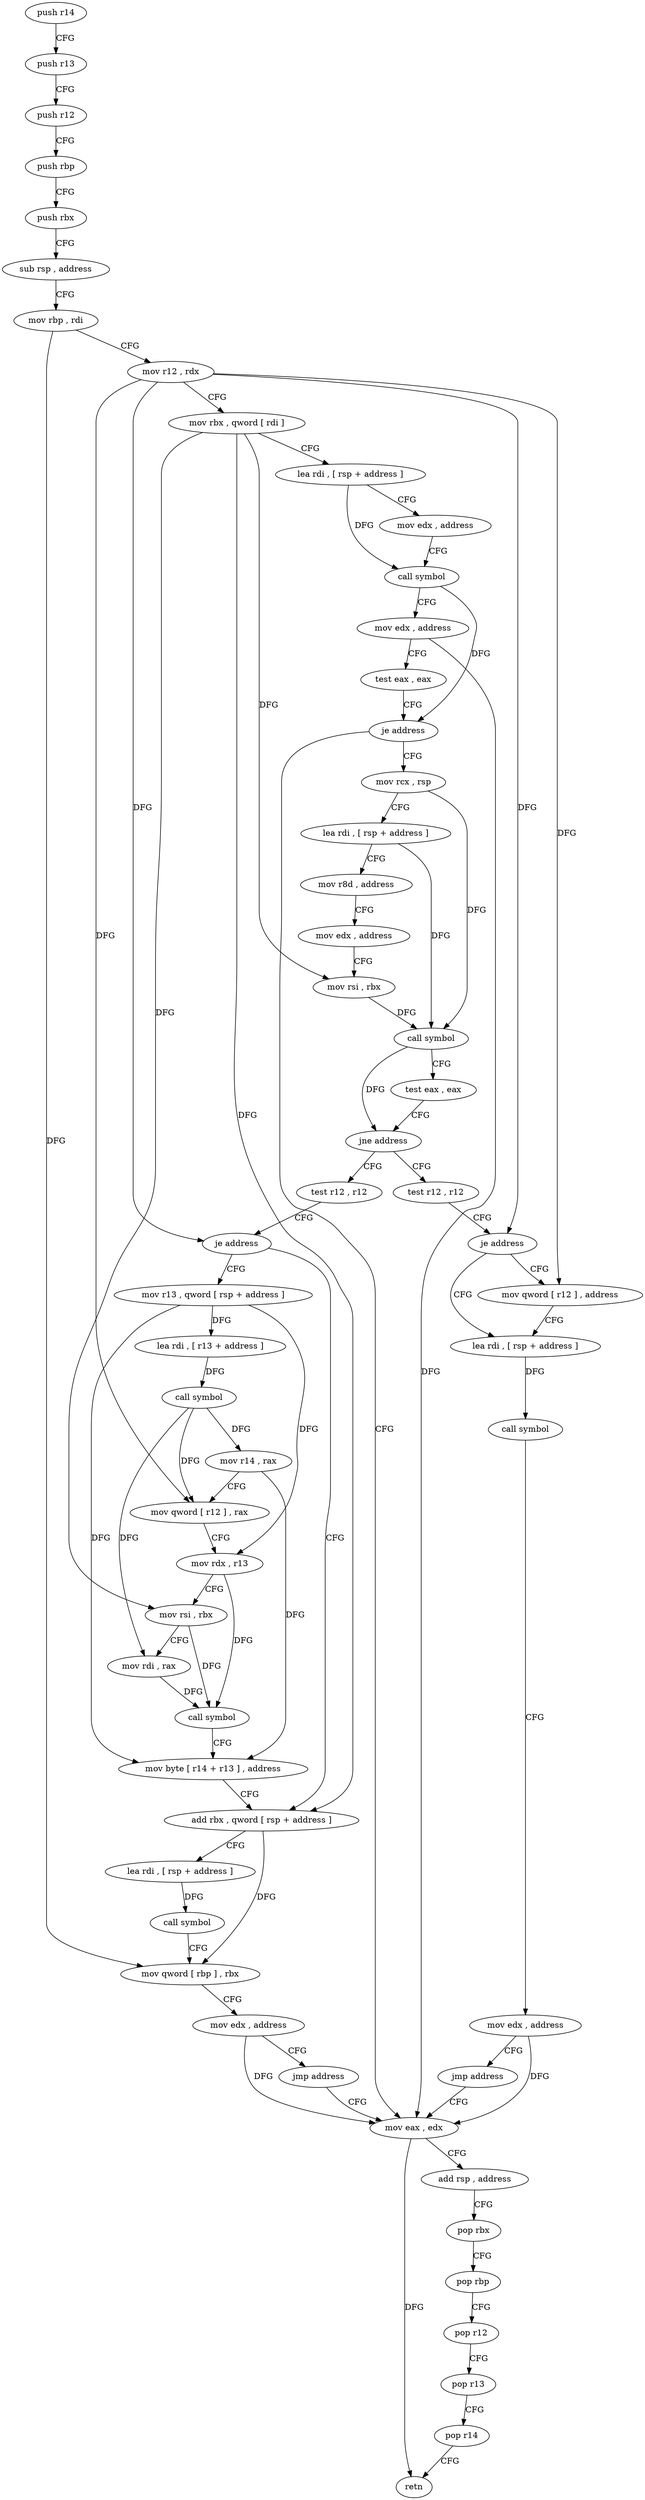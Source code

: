 digraph "func" {
"81365" [label = "push r14" ]
"81367" [label = "push r13" ]
"81369" [label = "push r12" ]
"81371" [label = "push rbp" ]
"81372" [label = "push rbx" ]
"81373" [label = "sub rsp , address" ]
"81377" [label = "mov rbp , rdi" ]
"81380" [label = "mov r12 , rdx" ]
"81383" [label = "mov rbx , qword [ rdi ]" ]
"81386" [label = "lea rdi , [ rsp + address ]" ]
"81391" [label = "mov edx , address" ]
"81396" [label = "call symbol" ]
"81401" [label = "mov edx , address" ]
"81406" [label = "test eax , eax" ]
"81408" [label = "je address" ]
"81425" [label = "mov rcx , rsp" ]
"81410" [label = "mov eax , edx" ]
"81428" [label = "lea rdi , [ rsp + address ]" ]
"81433" [label = "mov r8d , address" ]
"81439" [label = "mov edx , address" ]
"81444" [label = "mov rsi , rbx" ]
"81447" [label = "call symbol" ]
"81452" [label = "test eax , eax" ]
"81454" [label = "jne address" ]
"81527" [label = "test r12 , r12" ]
"81456" [label = "test r12 , r12" ]
"81412" [label = "add rsp , address" ]
"81416" [label = "pop rbx" ]
"81417" [label = "pop rbp" ]
"81418" [label = "pop r12" ]
"81420" [label = "pop r13" ]
"81422" [label = "pop r14" ]
"81424" [label = "retn" ]
"81530" [label = "je address" ]
"81540" [label = "lea rdi , [ rsp + address ]" ]
"81532" [label = "mov qword [ r12 ] , address" ]
"81459" [label = "je address" ]
"81501" [label = "add rbx , qword [ rsp + address ]" ]
"81461" [label = "mov r13 , qword [ rsp + address ]" ]
"81545" [label = "call symbol" ]
"81550" [label = "mov edx , address" ]
"81555" [label = "jmp address" ]
"81506" [label = "lea rdi , [ rsp + address ]" ]
"81511" [label = "call symbol" ]
"81516" [label = "mov qword [ rbp ] , rbx" ]
"81520" [label = "mov edx , address" ]
"81525" [label = "jmp address" ]
"81466" [label = "lea rdi , [ r13 + address ]" ]
"81470" [label = "call symbol" ]
"81475" [label = "mov r14 , rax" ]
"81478" [label = "mov qword [ r12 ] , rax" ]
"81482" [label = "mov rdx , r13" ]
"81485" [label = "mov rsi , rbx" ]
"81488" [label = "mov rdi , rax" ]
"81491" [label = "call symbol" ]
"81496" [label = "mov byte [ r14 + r13 ] , address" ]
"81365" -> "81367" [ label = "CFG" ]
"81367" -> "81369" [ label = "CFG" ]
"81369" -> "81371" [ label = "CFG" ]
"81371" -> "81372" [ label = "CFG" ]
"81372" -> "81373" [ label = "CFG" ]
"81373" -> "81377" [ label = "CFG" ]
"81377" -> "81380" [ label = "CFG" ]
"81377" -> "81516" [ label = "DFG" ]
"81380" -> "81383" [ label = "CFG" ]
"81380" -> "81530" [ label = "DFG" ]
"81380" -> "81459" [ label = "DFG" ]
"81380" -> "81532" [ label = "DFG" ]
"81380" -> "81478" [ label = "DFG" ]
"81383" -> "81386" [ label = "CFG" ]
"81383" -> "81444" [ label = "DFG" ]
"81383" -> "81501" [ label = "DFG" ]
"81383" -> "81485" [ label = "DFG" ]
"81386" -> "81391" [ label = "CFG" ]
"81386" -> "81396" [ label = "DFG" ]
"81391" -> "81396" [ label = "CFG" ]
"81396" -> "81401" [ label = "CFG" ]
"81396" -> "81408" [ label = "DFG" ]
"81401" -> "81406" [ label = "CFG" ]
"81401" -> "81410" [ label = "DFG" ]
"81406" -> "81408" [ label = "CFG" ]
"81408" -> "81425" [ label = "CFG" ]
"81408" -> "81410" [ label = "CFG" ]
"81425" -> "81428" [ label = "CFG" ]
"81425" -> "81447" [ label = "DFG" ]
"81410" -> "81412" [ label = "CFG" ]
"81410" -> "81424" [ label = "DFG" ]
"81428" -> "81433" [ label = "CFG" ]
"81428" -> "81447" [ label = "DFG" ]
"81433" -> "81439" [ label = "CFG" ]
"81439" -> "81444" [ label = "CFG" ]
"81444" -> "81447" [ label = "DFG" ]
"81447" -> "81452" [ label = "CFG" ]
"81447" -> "81454" [ label = "DFG" ]
"81452" -> "81454" [ label = "CFG" ]
"81454" -> "81527" [ label = "CFG" ]
"81454" -> "81456" [ label = "CFG" ]
"81527" -> "81530" [ label = "CFG" ]
"81456" -> "81459" [ label = "CFG" ]
"81412" -> "81416" [ label = "CFG" ]
"81416" -> "81417" [ label = "CFG" ]
"81417" -> "81418" [ label = "CFG" ]
"81418" -> "81420" [ label = "CFG" ]
"81420" -> "81422" [ label = "CFG" ]
"81422" -> "81424" [ label = "CFG" ]
"81530" -> "81540" [ label = "CFG" ]
"81530" -> "81532" [ label = "CFG" ]
"81540" -> "81545" [ label = "DFG" ]
"81532" -> "81540" [ label = "CFG" ]
"81459" -> "81501" [ label = "CFG" ]
"81459" -> "81461" [ label = "CFG" ]
"81501" -> "81506" [ label = "CFG" ]
"81501" -> "81516" [ label = "DFG" ]
"81461" -> "81466" [ label = "DFG" ]
"81461" -> "81482" [ label = "DFG" ]
"81461" -> "81496" [ label = "DFG" ]
"81545" -> "81550" [ label = "CFG" ]
"81550" -> "81555" [ label = "CFG" ]
"81550" -> "81410" [ label = "DFG" ]
"81555" -> "81410" [ label = "CFG" ]
"81506" -> "81511" [ label = "DFG" ]
"81511" -> "81516" [ label = "CFG" ]
"81516" -> "81520" [ label = "CFG" ]
"81520" -> "81525" [ label = "CFG" ]
"81520" -> "81410" [ label = "DFG" ]
"81525" -> "81410" [ label = "CFG" ]
"81466" -> "81470" [ label = "DFG" ]
"81470" -> "81475" [ label = "DFG" ]
"81470" -> "81478" [ label = "DFG" ]
"81470" -> "81488" [ label = "DFG" ]
"81475" -> "81478" [ label = "CFG" ]
"81475" -> "81496" [ label = "DFG" ]
"81478" -> "81482" [ label = "CFG" ]
"81482" -> "81485" [ label = "CFG" ]
"81482" -> "81491" [ label = "DFG" ]
"81485" -> "81488" [ label = "CFG" ]
"81485" -> "81491" [ label = "DFG" ]
"81488" -> "81491" [ label = "DFG" ]
"81491" -> "81496" [ label = "CFG" ]
"81496" -> "81501" [ label = "CFG" ]
}
